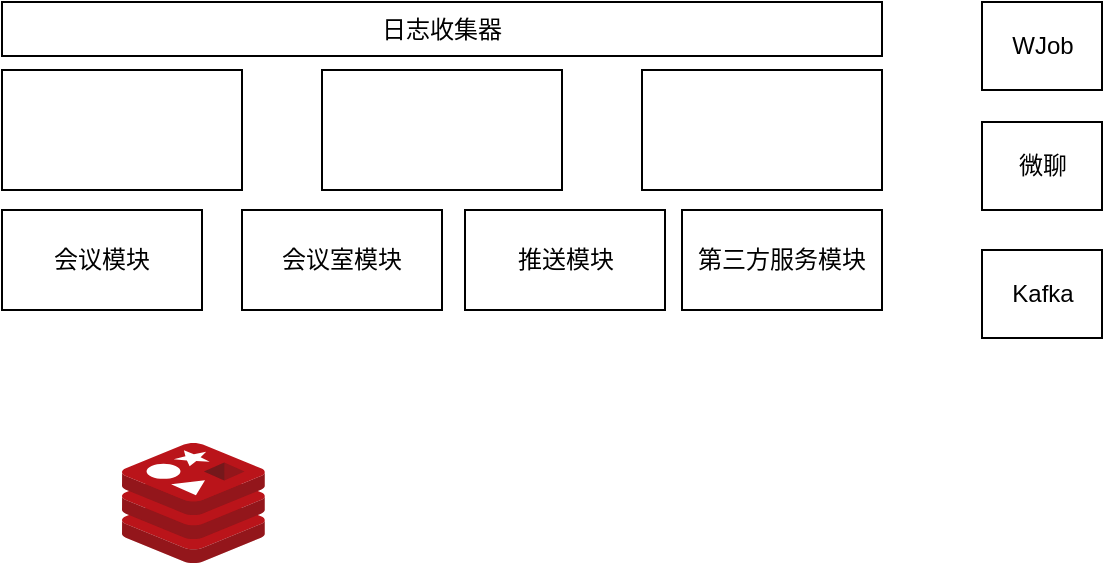 <mxfile version="13.9.3" type="github" pages="2">
  <diagram name="Page-1" id="e7e014a7-5840-1c2e-5031-d8a46d1fe8dd">
    <mxGraphModel dx="1278" dy="548" grid="1" gridSize="10" guides="1" tooltips="1" connect="1" arrows="1" fold="1" page="1" pageScale="1" pageWidth="1169" pageHeight="826" background="#ffffff" math="0" shadow="0">
      <root>
        <mxCell id="0" />
        <mxCell id="1" parent="0" />
        <mxCell id="sxI7bLIg5NEw1aMQBNPB-42" value="WJob" style="html=1;" vertex="1" parent="1">
          <mxGeometry x="660" y="386" width="60" height="44" as="geometry" />
        </mxCell>
        <mxCell id="sxI7bLIg5NEw1aMQBNPB-52" value="" style="shape=image;html=1;verticalAlign=top;verticalLabelPosition=bottom;labelBackgroundColor=#ffffff;imageAspect=0;aspect=fixed;image=https://cdn4.iconfinder.com/data/icons/logos-brands-5/24/mysql-128.png" vertex="1" parent="1">
          <mxGeometry x="343.5" y="580" width="93" height="93" as="geometry" />
        </mxCell>
        <mxCell id="sxI7bLIg5NEw1aMQBNPB-55" value="" style="aspect=fixed;html=1;points=[];align=center;image;fontSize=12;image=img/lib/mscae/Cache_Redis_Product.svg;" vertex="1" parent="1">
          <mxGeometry x="230" y="606.5" width="71.43" height="60" as="geometry" />
        </mxCell>
        <mxCell id="sxI7bLIg5NEw1aMQBNPB-56" value="日志收集器" style="rounded=0;whiteSpace=wrap;html=1;" vertex="1" parent="1">
          <mxGeometry x="170" y="386" width="440" height="27" as="geometry" />
        </mxCell>
        <mxCell id="sxI7bLIg5NEw1aMQBNPB-57" value="" style="rounded=0;whiteSpace=wrap;html=1;" vertex="1" parent="1">
          <mxGeometry x="170" y="420" width="120" height="60" as="geometry" />
        </mxCell>
        <mxCell id="sxI7bLIg5NEw1aMQBNPB-59" value="会议模块" style="rounded=0;whiteSpace=wrap;html=1;" vertex="1" parent="1">
          <mxGeometry x="170" y="490" width="100" height="50" as="geometry" />
        </mxCell>
        <mxCell id="sxI7bLIg5NEw1aMQBNPB-60" value="会议室模块" style="rounded=0;whiteSpace=wrap;html=1;" vertex="1" parent="1">
          <mxGeometry x="290" y="490" width="100" height="50" as="geometry" />
        </mxCell>
        <mxCell id="sxI7bLIg5NEw1aMQBNPB-62" value="推送模块" style="rounded=0;whiteSpace=wrap;html=1;" vertex="1" parent="1">
          <mxGeometry x="401.5" y="490" width="100" height="50" as="geometry" />
        </mxCell>
        <mxCell id="sxI7bLIg5NEw1aMQBNPB-63" value="第三方服务模块" style="rounded=0;whiteSpace=wrap;html=1;" vertex="1" parent="1">
          <mxGeometry x="510" y="490" width="100" height="50" as="geometry" />
        </mxCell>
        <mxCell id="sxI7bLIg5NEw1aMQBNPB-64" value="" style="rounded=0;whiteSpace=wrap;html=1;" vertex="1" parent="1">
          <mxGeometry x="330" y="420" width="120" height="60" as="geometry" />
        </mxCell>
        <mxCell id="sxI7bLIg5NEw1aMQBNPB-65" value="" style="rounded=0;whiteSpace=wrap;html=1;" vertex="1" parent="1">
          <mxGeometry x="490" y="420" width="120" height="60" as="geometry" />
        </mxCell>
        <mxCell id="sxI7bLIg5NEw1aMQBNPB-69" value="微聊" style="html=1;" vertex="1" parent="1">
          <mxGeometry x="660" y="446" width="60" height="44" as="geometry" />
        </mxCell>
        <mxCell id="sxI7bLIg5NEw1aMQBNPB-70" value="Kafka" style="html=1;" vertex="1" parent="1">
          <mxGeometry x="660" y="510" width="60" height="44" as="geometry" />
        </mxCell>
      </root>
    </mxGraphModel>
  </diagram>
  <diagram id="ScodU-VppGZNiEE2D1oO" name="Page-2">
    <mxGraphModel dx="2105" dy="548" grid="1" gridSize="10" guides="1" tooltips="1" connect="1" arrows="1" fold="1" page="1" pageScale="1" pageWidth="827" pageHeight="1169" math="0" shadow="0">
      <root>
        <mxCell id="Jc8TKW2NatCU_KrNYgRV-0" />
        <mxCell id="Jc8TKW2NatCU_KrNYgRV-1" parent="Jc8TKW2NatCU_KrNYgRV-0" />
        <mxCell id="BsJl3nNRGO4muCpbRTvP-14" value="" style="rounded=0;whiteSpace=wrap;html=1;" vertex="1" parent="Jc8TKW2NatCU_KrNYgRV-1">
          <mxGeometry x="230" y="465" width="610" height="120" as="geometry" />
        </mxCell>
        <mxCell id="BsJl3nNRGO4muCpbRTvP-12" value="" style="rounded=0;whiteSpace=wrap;html=1;" vertex="1" parent="Jc8TKW2NatCU_KrNYgRV-1">
          <mxGeometry x="230" y="330" width="610" height="120" as="geometry" />
        </mxCell>
        <mxCell id="BsJl3nNRGO4muCpbRTvP-6" value="" style="rounded=0;whiteSpace=wrap;html=1;" vertex="1" parent="Jc8TKW2NatCU_KrNYgRV-1">
          <mxGeometry x="230" y="200" width="610" height="120" as="geometry" />
        </mxCell>
        <mxCell id="BsJl3nNRGO4muCpbRTvP-22" value="Access日志" style="edgeStyle=none;rounded=0;orthogonalLoop=1;jettySize=auto;html=1;exitX=1;exitY=0.5;exitDx=0;exitDy=0;" edge="1" parent="Jc8TKW2NatCU_KrNYgRV-1" source="BsJl3nNRGO4muCpbRTvP-0">
          <mxGeometry relative="1" as="geometry">
            <mxPoint x="226" y="260" as="targetPoint" />
          </mxGeometry>
        </mxCell>
        <mxCell id="BsJl3nNRGO4muCpbRTvP-23" style="edgeStyle=none;rounded=0;orthogonalLoop=1;jettySize=auto;html=1;exitX=1;exitY=0.5;exitDx=0;exitDy=0;entryX=0;entryY=0.5;entryDx=0;entryDy=0;" edge="1" parent="Jc8TKW2NatCU_KrNYgRV-1" source="BsJl3nNRGO4muCpbRTvP-0" target="BsJl3nNRGO4muCpbRTvP-12">
          <mxGeometry relative="1" as="geometry" />
        </mxCell>
        <mxCell id="BsJl3nNRGO4muCpbRTvP-26" value="日志" style="edgeLabel;html=1;align=center;verticalAlign=middle;resizable=0;points=[];" vertex="1" connectable="0" parent="BsJl3nNRGO4muCpbRTvP-23">
          <mxGeometry x="-0.15" y="-2" relative="1" as="geometry">
            <mxPoint y="-4.14" as="offset" />
          </mxGeometry>
        </mxCell>
        <mxCell id="BsJl3nNRGO4muCpbRTvP-24" style="edgeStyle=none;rounded=0;orthogonalLoop=1;jettySize=auto;html=1;exitX=1;exitY=0.5;exitDx=0;exitDy=0;entryX=0;entryY=0.5;entryDx=0;entryDy=0;" edge="1" parent="Jc8TKW2NatCU_KrNYgRV-1" source="BsJl3nNRGO4muCpbRTvP-0" target="BsJl3nNRGO4muCpbRTvP-14">
          <mxGeometry relative="1" as="geometry" />
        </mxCell>
        <mxCell id="BsJl3nNRGO4muCpbRTvP-27" value="上报" style="edgeLabel;html=1;align=center;verticalAlign=middle;resizable=0;points=[];" vertex="1" connectable="0" parent="BsJl3nNRGO4muCpbRTvP-24">
          <mxGeometry x="-0.13" y="1" relative="1" as="geometry">
            <mxPoint as="offset" />
          </mxGeometry>
        </mxCell>
        <mxCell id="BsJl3nNRGO4muCpbRTvP-0" value="WF" style="rounded=0;whiteSpace=wrap;html=1;" vertex="1" parent="Jc8TKW2NatCU_KrNYgRV-1">
          <mxGeometry x="-30" y="355" width="120" height="60" as="geometry" />
        </mxCell>
        <mxCell id="BsJl3nNRGO4muCpbRTvP-1" value="kafka" style="rounded=0;whiteSpace=wrap;html=1;" vertex="1" parent="Jc8TKW2NatCU_KrNYgRV-1">
          <mxGeometry x="250" y="370" width="120" height="60" as="geometry" />
        </mxCell>
        <mxCell id="BsJl3nNRGO4muCpbRTvP-2" value="HDFS" style="rounded=0;whiteSpace=wrap;html=1;" vertex="1" parent="Jc8TKW2NatCU_KrNYgRV-1">
          <mxGeometry x="250" y="230" width="120" height="60" as="geometry" />
        </mxCell>
        <mxCell id="BsJl3nNRGO4muCpbRTvP-3" value="WMonitor" style="rounded=0;whiteSpace=wrap;html=1;" vertex="1" parent="Jc8TKW2NatCU_KrNYgRV-1">
          <mxGeometry x="260" y="510" width="120" height="60" as="geometry" />
        </mxCell>
        <mxCell id="BsJl3nNRGO4muCpbRTvP-4" value="58DP" style="rounded=0;whiteSpace=wrap;html=1;" vertex="1" parent="Jc8TKW2NatCU_KrNYgRV-1">
          <mxGeometry x="400" y="230" width="120" height="60" as="geometry" />
        </mxCell>
        <mxCell id="BsJl3nNRGO4muCpbRTvP-5" value="Hive" style="rounded=0;whiteSpace=wrap;html=1;" vertex="1" parent="Jc8TKW2NatCU_KrNYgRV-1">
          <mxGeometry x="550" y="230" width="120" height="60" as="geometry" />
        </mxCell>
        <mxCell id="BsJl3nNRGO4muCpbRTvP-7" value="Logstash" style="rounded=0;whiteSpace=wrap;html=1;" vertex="1" parent="Jc8TKW2NatCU_KrNYgRV-1">
          <mxGeometry x="400" y="370" width="120" height="60" as="geometry" />
        </mxCell>
        <mxCell id="BsJl3nNRGO4muCpbRTvP-8" value="ES" style="rounded=0;whiteSpace=wrap;html=1;" vertex="1" parent="Jc8TKW2NatCU_KrNYgRV-1">
          <mxGeometry x="550" y="370" width="120" height="60" as="geometry" />
        </mxCell>
        <mxCell id="BsJl3nNRGO4muCpbRTvP-9" value="kibana" style="rounded=0;whiteSpace=wrap;html=1;" vertex="1" parent="Jc8TKW2NatCU_KrNYgRV-1">
          <mxGeometry x="707" y="370" width="120" height="60" as="geometry" />
        </mxCell>
        <mxCell id="BsJl3nNRGO4muCpbRTvP-10" value="WMonitor预警" style="rounded=0;whiteSpace=wrap;html=1;" vertex="1" parent="Jc8TKW2NatCU_KrNYgRV-1">
          <mxGeometry x="430" y="510" width="120" height="60" as="geometry" />
        </mxCell>
        <mxCell id="BsJl3nNRGO4muCpbRTvP-11" value="&lt;span&gt;数据分析统计&lt;/span&gt;" style="text;html=1;align=center;verticalAlign=middle;resizable=0;points=[];autosize=1;" vertex="1" parent="Jc8TKW2NatCU_KrNYgRV-1">
          <mxGeometry x="740" y="240" width="90" height="20" as="geometry" />
        </mxCell>
        <mxCell id="BsJl3nNRGO4muCpbRTvP-15" value="&lt;span&gt;日志查询&lt;/span&gt;" style="text;html=1;align=center;verticalAlign=middle;resizable=0;points=[];autosize=1;" vertex="1" parent="Jc8TKW2NatCU_KrNYgRV-1">
          <mxGeometry x="755" y="340" width="60" height="20" as="geometry" />
        </mxCell>
        <mxCell id="BsJl3nNRGO4muCpbRTvP-16" value="监控报警" style="text;html=1;align=center;verticalAlign=middle;resizable=0;points=[];autosize=1;" vertex="1" parent="Jc8TKW2NatCU_KrNYgRV-1">
          <mxGeometry x="755" y="480" width="60" height="20" as="geometry" />
        </mxCell>
        <mxCell id="BsJl3nNRGO4muCpbRTvP-20" style="rounded=0;orthogonalLoop=1;jettySize=auto;html=1;entryX=0;entryY=0.5;entryDx=0;entryDy=0;" edge="1" parent="Jc8TKW2NatCU_KrNYgRV-1" source="BsJl3nNRGO4muCpbRTvP-18" target="BsJl3nNRGO4muCpbRTvP-0">
          <mxGeometry relative="1" as="geometry" />
        </mxCell>
        <mxCell id="BsJl3nNRGO4muCpbRTvP-18" value="" style="verticalLabelPosition=bottom;html=1;verticalAlign=top;align=center;strokeColor=none;fillColor=#00BEF2;shape=mxgraph.azure.user;" vertex="1" parent="Jc8TKW2NatCU_KrNYgRV-1">
          <mxGeometry x="-130" y="360" width="47.5" height="50" as="geometry" />
        </mxCell>
      </root>
    </mxGraphModel>
  </diagram>
</mxfile>
